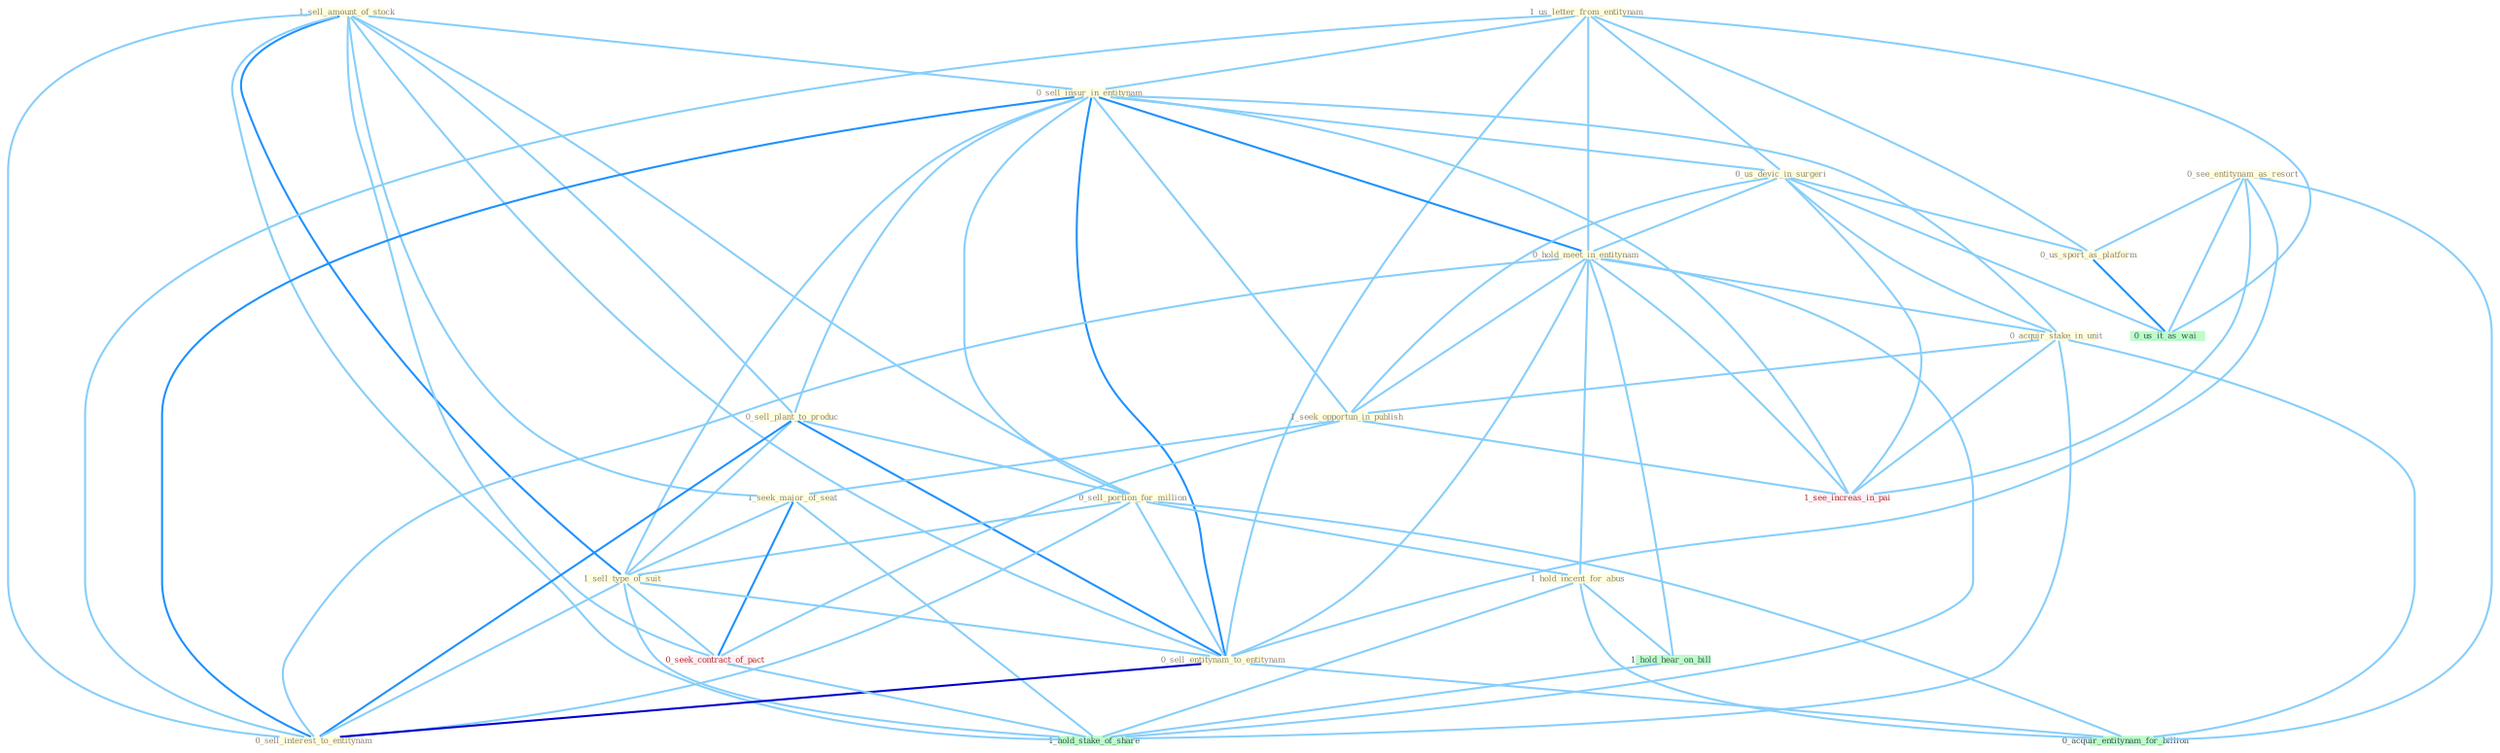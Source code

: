Graph G{ 
    node
    [shape=polygon,style=filled,width=.5,height=.06,color="#BDFCC9",fixedsize=true,fontsize=4,
    fontcolor="#2f4f4f"];
    {node
    [color="#ffffe0", fontcolor="#8b7d6b"] "1_sell_amount_of_stock " "1_us_letter_from_entitynam " "0_sell_insur_in_entitynam " "0_us_devic_in_surgeri " "0_sell_plant_to_produc " "0_sell_portion_for_million " "0_hold_meet_in_entitynam " "0_acquir_stake_in_unit " "1_seek_opportun_in_publish " "0_see_entitynam_as_resort " "1_seek_major_of_seat " "1_sell_type_of_suit " "0_sell_entitynam_to_entitynam " "1_hold_incent_for_abus " "0_sell_interest_to_entitynam " "0_us_sport_as_platform "}
{node [color="#fff0f5", fontcolor="#b22222"] "0_seek_contract_of_pact " "1_see_increas_in_pai "}
edge [color="#B0E2FF"];

	"1_sell_amount_of_stock " -- "0_sell_insur_in_entitynam " [w="1", color="#87cefa" ];
	"1_sell_amount_of_stock " -- "0_sell_plant_to_produc " [w="1", color="#87cefa" ];
	"1_sell_amount_of_stock " -- "0_sell_portion_for_million " [w="1", color="#87cefa" ];
	"1_sell_amount_of_stock " -- "1_seek_major_of_seat " [w="1", color="#87cefa" ];
	"1_sell_amount_of_stock " -- "1_sell_type_of_suit " [w="2", color="#1e90ff" , len=0.8];
	"1_sell_amount_of_stock " -- "0_sell_entitynam_to_entitynam " [w="1", color="#87cefa" ];
	"1_sell_amount_of_stock " -- "0_sell_interest_to_entitynam " [w="1", color="#87cefa" ];
	"1_sell_amount_of_stock " -- "0_seek_contract_of_pact " [w="1", color="#87cefa" ];
	"1_sell_amount_of_stock " -- "1_hold_stake_of_share " [w="1", color="#87cefa" ];
	"1_us_letter_from_entitynam " -- "0_sell_insur_in_entitynam " [w="1", color="#87cefa" ];
	"1_us_letter_from_entitynam " -- "0_us_devic_in_surgeri " [w="1", color="#87cefa" ];
	"1_us_letter_from_entitynam " -- "0_hold_meet_in_entitynam " [w="1", color="#87cefa" ];
	"1_us_letter_from_entitynam " -- "0_sell_entitynam_to_entitynam " [w="1", color="#87cefa" ];
	"1_us_letter_from_entitynam " -- "0_sell_interest_to_entitynam " [w="1", color="#87cefa" ];
	"1_us_letter_from_entitynam " -- "0_us_sport_as_platform " [w="1", color="#87cefa" ];
	"1_us_letter_from_entitynam " -- "0_us_it_as_wai " [w="1", color="#87cefa" ];
	"0_sell_insur_in_entitynam " -- "0_us_devic_in_surgeri " [w="1", color="#87cefa" ];
	"0_sell_insur_in_entitynam " -- "0_sell_plant_to_produc " [w="1", color="#87cefa" ];
	"0_sell_insur_in_entitynam " -- "0_sell_portion_for_million " [w="1", color="#87cefa" ];
	"0_sell_insur_in_entitynam " -- "0_hold_meet_in_entitynam " [w="2", color="#1e90ff" , len=0.8];
	"0_sell_insur_in_entitynam " -- "0_acquir_stake_in_unit " [w="1", color="#87cefa" ];
	"0_sell_insur_in_entitynam " -- "1_seek_opportun_in_publish " [w="1", color="#87cefa" ];
	"0_sell_insur_in_entitynam " -- "1_sell_type_of_suit " [w="1", color="#87cefa" ];
	"0_sell_insur_in_entitynam " -- "0_sell_entitynam_to_entitynam " [w="2", color="#1e90ff" , len=0.8];
	"0_sell_insur_in_entitynam " -- "0_sell_interest_to_entitynam " [w="2", color="#1e90ff" , len=0.8];
	"0_sell_insur_in_entitynam " -- "1_see_increas_in_pai " [w="1", color="#87cefa" ];
	"0_us_devic_in_surgeri " -- "0_hold_meet_in_entitynam " [w="1", color="#87cefa" ];
	"0_us_devic_in_surgeri " -- "0_acquir_stake_in_unit " [w="1", color="#87cefa" ];
	"0_us_devic_in_surgeri " -- "1_seek_opportun_in_publish " [w="1", color="#87cefa" ];
	"0_us_devic_in_surgeri " -- "0_us_sport_as_platform " [w="1", color="#87cefa" ];
	"0_us_devic_in_surgeri " -- "0_us_it_as_wai " [w="1", color="#87cefa" ];
	"0_us_devic_in_surgeri " -- "1_see_increas_in_pai " [w="1", color="#87cefa" ];
	"0_sell_plant_to_produc " -- "0_sell_portion_for_million " [w="1", color="#87cefa" ];
	"0_sell_plant_to_produc " -- "1_sell_type_of_suit " [w="1", color="#87cefa" ];
	"0_sell_plant_to_produc " -- "0_sell_entitynam_to_entitynam " [w="2", color="#1e90ff" , len=0.8];
	"0_sell_plant_to_produc " -- "0_sell_interest_to_entitynam " [w="2", color="#1e90ff" , len=0.8];
	"0_sell_portion_for_million " -- "1_sell_type_of_suit " [w="1", color="#87cefa" ];
	"0_sell_portion_for_million " -- "0_sell_entitynam_to_entitynam " [w="1", color="#87cefa" ];
	"0_sell_portion_for_million " -- "1_hold_incent_for_abus " [w="1", color="#87cefa" ];
	"0_sell_portion_for_million " -- "0_sell_interest_to_entitynam " [w="1", color="#87cefa" ];
	"0_sell_portion_for_million " -- "0_acquir_entitynam_for_billion " [w="1", color="#87cefa" ];
	"0_hold_meet_in_entitynam " -- "0_acquir_stake_in_unit " [w="1", color="#87cefa" ];
	"0_hold_meet_in_entitynam " -- "1_seek_opportun_in_publish " [w="1", color="#87cefa" ];
	"0_hold_meet_in_entitynam " -- "0_sell_entitynam_to_entitynam " [w="1", color="#87cefa" ];
	"0_hold_meet_in_entitynam " -- "1_hold_incent_for_abus " [w="1", color="#87cefa" ];
	"0_hold_meet_in_entitynam " -- "0_sell_interest_to_entitynam " [w="1", color="#87cefa" ];
	"0_hold_meet_in_entitynam " -- "1_see_increas_in_pai " [w="1", color="#87cefa" ];
	"0_hold_meet_in_entitynam " -- "1_hold_hear_on_bill " [w="1", color="#87cefa" ];
	"0_hold_meet_in_entitynam " -- "1_hold_stake_of_share " [w="1", color="#87cefa" ];
	"0_acquir_stake_in_unit " -- "1_seek_opportun_in_publish " [w="1", color="#87cefa" ];
	"0_acquir_stake_in_unit " -- "0_acquir_entitynam_for_billion " [w="1", color="#87cefa" ];
	"0_acquir_stake_in_unit " -- "1_see_increas_in_pai " [w="1", color="#87cefa" ];
	"0_acquir_stake_in_unit " -- "1_hold_stake_of_share " [w="1", color="#87cefa" ];
	"1_seek_opportun_in_publish " -- "1_seek_major_of_seat " [w="1", color="#87cefa" ];
	"1_seek_opportun_in_publish " -- "0_seek_contract_of_pact " [w="1", color="#87cefa" ];
	"1_seek_opportun_in_publish " -- "1_see_increas_in_pai " [w="1", color="#87cefa" ];
	"0_see_entitynam_as_resort " -- "0_sell_entitynam_to_entitynam " [w="1", color="#87cefa" ];
	"0_see_entitynam_as_resort " -- "0_us_sport_as_platform " [w="1", color="#87cefa" ];
	"0_see_entitynam_as_resort " -- "0_us_it_as_wai " [w="1", color="#87cefa" ];
	"0_see_entitynam_as_resort " -- "0_acquir_entitynam_for_billion " [w="1", color="#87cefa" ];
	"0_see_entitynam_as_resort " -- "1_see_increas_in_pai " [w="1", color="#87cefa" ];
	"1_seek_major_of_seat " -- "1_sell_type_of_suit " [w="1", color="#87cefa" ];
	"1_seek_major_of_seat " -- "0_seek_contract_of_pact " [w="2", color="#1e90ff" , len=0.8];
	"1_seek_major_of_seat " -- "1_hold_stake_of_share " [w="1", color="#87cefa" ];
	"1_sell_type_of_suit " -- "0_sell_entitynam_to_entitynam " [w="1", color="#87cefa" ];
	"1_sell_type_of_suit " -- "0_sell_interest_to_entitynam " [w="1", color="#87cefa" ];
	"1_sell_type_of_suit " -- "0_seek_contract_of_pact " [w="1", color="#87cefa" ];
	"1_sell_type_of_suit " -- "1_hold_stake_of_share " [w="1", color="#87cefa" ];
	"0_sell_entitynam_to_entitynam " -- "0_sell_interest_to_entitynam " [w="3", color="#0000cd" , len=0.6];
	"0_sell_entitynam_to_entitynam " -- "0_acquir_entitynam_for_billion " [w="1", color="#87cefa" ];
	"1_hold_incent_for_abus " -- "0_acquir_entitynam_for_billion " [w="1", color="#87cefa" ];
	"1_hold_incent_for_abus " -- "1_hold_hear_on_bill " [w="1", color="#87cefa" ];
	"1_hold_incent_for_abus " -- "1_hold_stake_of_share " [w="1", color="#87cefa" ];
	"0_us_sport_as_platform " -- "0_us_it_as_wai " [w="2", color="#1e90ff" , len=0.8];
	"0_seek_contract_of_pact " -- "1_hold_stake_of_share " [w="1", color="#87cefa" ];
	"1_hold_hear_on_bill " -- "1_hold_stake_of_share " [w="1", color="#87cefa" ];
}